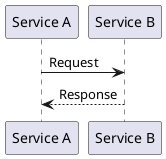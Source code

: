 @startuml

participant "Service A" as A
participant "Service B" as B

A -> B: Request
A <-- B: Response

@enduml